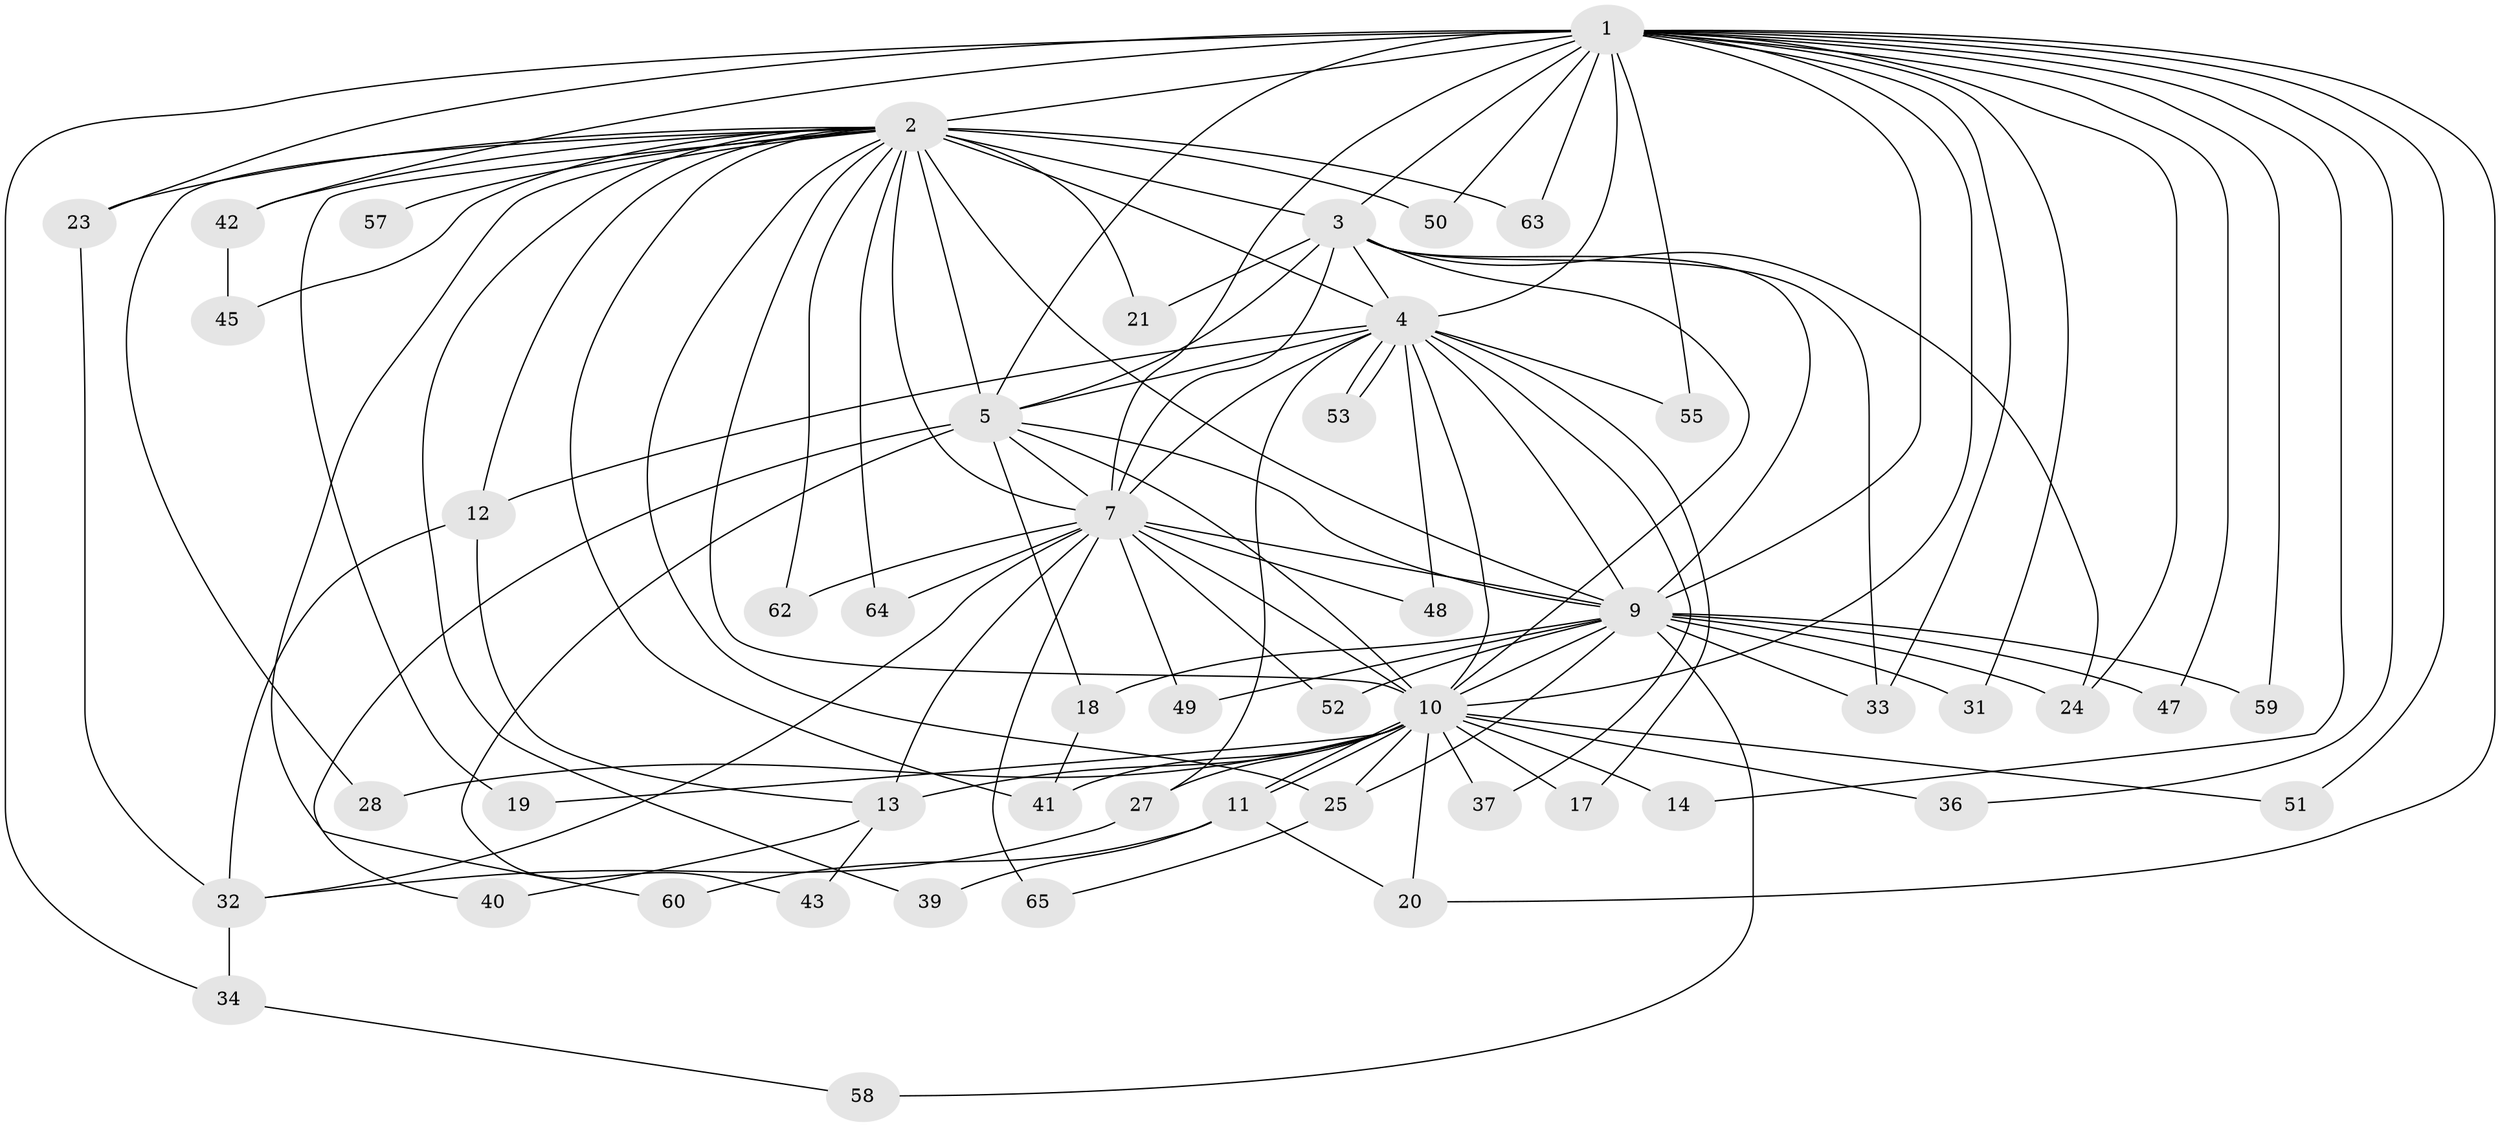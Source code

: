 // Generated by graph-tools (version 1.1) at 2025/23/03/03/25 07:23:45]
// undirected, 50 vertices, 119 edges
graph export_dot {
graph [start="1"]
  node [color=gray90,style=filled];
  1 [super="+8"];
  2 [super="+6"];
  3 [super="+46"];
  4 [super="+15"];
  5 [super="+30"];
  7 [super="+26"];
  9 [super="+29"];
  10 [super="+22"];
  11 [super="+54"];
  12 [super="+56"];
  13 [super="+16"];
  14;
  17;
  18;
  19;
  20;
  21;
  23;
  24;
  25 [super="+35"];
  27;
  28;
  31;
  32 [super="+38"];
  33 [super="+44"];
  34;
  36;
  37;
  39;
  40;
  41 [super="+61"];
  42;
  43;
  45;
  47;
  48;
  49;
  50;
  51;
  52;
  53;
  55;
  57;
  58;
  59;
  60;
  62;
  63;
  64;
  65;
  1 -- 2 [weight=4];
  1 -- 3 [weight=2];
  1 -- 4 [weight=3];
  1 -- 5 [weight=2];
  1 -- 7 [weight=2];
  1 -- 9 [weight=2];
  1 -- 10 [weight=2];
  1 -- 24;
  1 -- 31;
  1 -- 42;
  1 -- 63;
  1 -- 14;
  1 -- 20;
  1 -- 23;
  1 -- 34;
  1 -- 36;
  1 -- 47;
  1 -- 50;
  1 -- 51;
  1 -- 55;
  1 -- 59;
  1 -- 33;
  2 -- 3 [weight=2];
  2 -- 4 [weight=2];
  2 -- 5 [weight=2];
  2 -- 7 [weight=2];
  2 -- 9 [weight=3];
  2 -- 10 [weight=3];
  2 -- 12;
  2 -- 21;
  2 -- 23;
  2 -- 25;
  2 -- 28;
  2 -- 39;
  2 -- 50;
  2 -- 57 [weight=2];
  2 -- 60;
  2 -- 62;
  2 -- 64;
  2 -- 42;
  2 -- 45;
  2 -- 19;
  2 -- 63;
  2 -- 41;
  3 -- 4;
  3 -- 5 [weight=2];
  3 -- 7;
  3 -- 9;
  3 -- 10;
  3 -- 21;
  3 -- 33;
  3 -- 24;
  4 -- 5;
  4 -- 7;
  4 -- 9;
  4 -- 10;
  4 -- 12;
  4 -- 17;
  4 -- 27;
  4 -- 37;
  4 -- 48;
  4 -- 53;
  4 -- 53;
  4 -- 55;
  5 -- 7;
  5 -- 9;
  5 -- 10;
  5 -- 18;
  5 -- 40;
  5 -- 43;
  7 -- 9;
  7 -- 10 [weight=2];
  7 -- 13;
  7 -- 32;
  7 -- 48;
  7 -- 49;
  7 -- 52;
  7 -- 62;
  7 -- 64;
  7 -- 65;
  9 -- 10;
  9 -- 18;
  9 -- 24;
  9 -- 33;
  9 -- 47;
  9 -- 49;
  9 -- 52;
  9 -- 59;
  9 -- 58;
  9 -- 31;
  9 -- 25;
  10 -- 11;
  10 -- 11;
  10 -- 14;
  10 -- 17;
  10 -- 19;
  10 -- 20;
  10 -- 25;
  10 -- 27;
  10 -- 36;
  10 -- 37;
  10 -- 41;
  10 -- 51;
  10 -- 28;
  10 -- 13;
  11 -- 39;
  11 -- 60;
  11 -- 20;
  12 -- 13;
  12 -- 32;
  13 -- 40;
  13 -- 43;
  18 -- 41;
  23 -- 32;
  25 -- 65;
  27 -- 32;
  32 -- 34;
  34 -- 58;
  42 -- 45;
}

